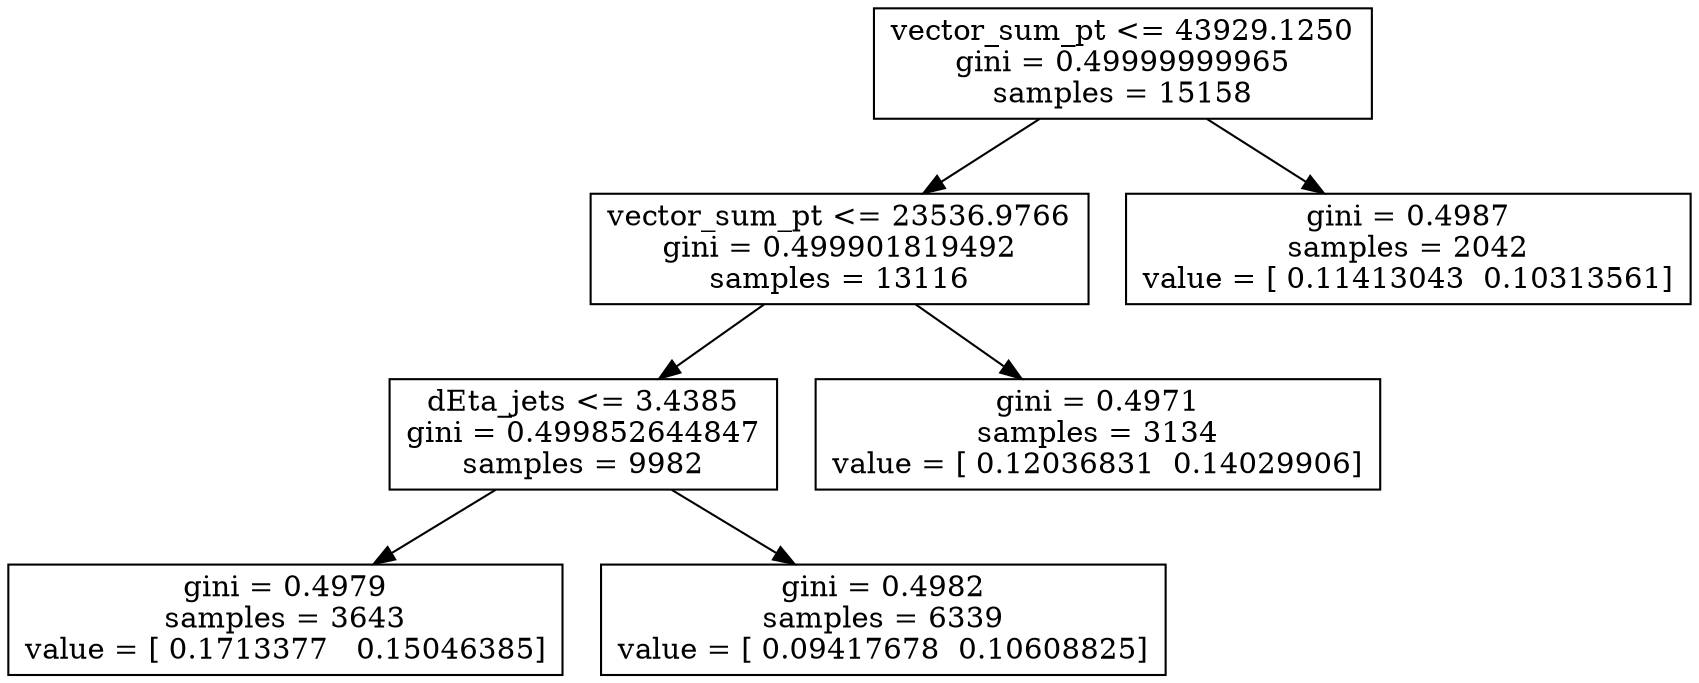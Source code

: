 digraph Tree {
0 [label="vector_sum_pt <= 43929.1250\ngini = 0.49999999965\nsamples = 15158", shape="box"] ;
1 [label="vector_sum_pt <= 23536.9766\ngini = 0.499901819492\nsamples = 13116", shape="box"] ;
0 -> 1 ;
2 [label="dEta_jets <= 3.4385\ngini = 0.499852644847\nsamples = 9982", shape="box"] ;
1 -> 2 ;
3 [label="gini = 0.4979\nsamples = 3643\nvalue = [ 0.1713377   0.15046385]", shape="box"] ;
2 -> 3 ;
4 [label="gini = 0.4982\nsamples = 6339\nvalue = [ 0.09417678  0.10608825]", shape="box"] ;
2 -> 4 ;
5 [label="gini = 0.4971\nsamples = 3134\nvalue = [ 0.12036831  0.14029906]", shape="box"] ;
1 -> 5 ;
6 [label="gini = 0.4987\nsamples = 2042\nvalue = [ 0.11413043  0.10313561]", shape="box"] ;
0 -> 6 ;
}